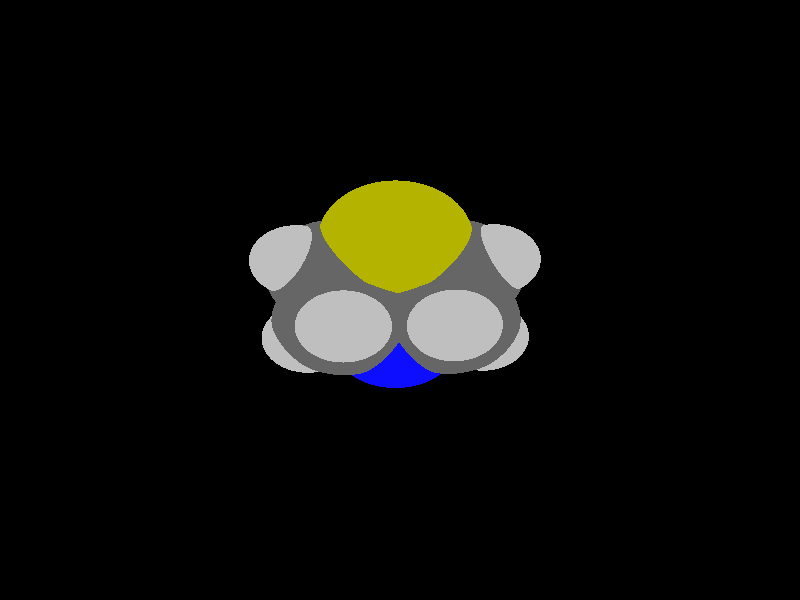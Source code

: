 global_settings {
	ambient_light rgb <0.200000002980232, 0.200000002980232, 0.200000002980232>
	max_trace_level 15
}

background { color rgb <0,0,0> }

camera {
	perspective
	location <1.32860374824138, 2.0169222445412, -25.8444305359766>
	angle 40
	up <-0.0104238887943979, 0.99656294638547, 0.0821805112779984>
	right <-0.998439807966896, -0.00586431338497381, -0.0555298090717946> * 1
	direction <-0.0548570178685386, -0.0826311304535646, 0.995069245766613> }

light_source {
	<-19.3770269705111, 20.0049345057899, -25.3298850705609>
	color rgb <1, 1, 1>
	fade_distance 51.5901081412398
	fade_power 0
	spotlight
	area_light <20, 0, 0>, <0, 0, 20>, 20, 20
	circular
	orient
	point_at <19.3770269705111, -20.0049345057899, 25.3298850705609>
}

light_source {
	<19.7081081628491, 17.0497552418111, 15.4637435454931>
	color rgb <0.300000011920929, 0.300000011920929, 0.300000011920929> shadowless
	fade_distance 51.5901081412398
	fade_power 0
	parallel
	point_at <-19.7081081628491, -17.0497552418111, -15.4637435454931>
}

#default {
	finish {ambient 0.5 diffuse 1 specular 0.2 roughness .01 metallic 1}
}

union {
cylinder {
	<0.00494632286789904, -1.40341656864659, 0.23805068281954>, 	<-0.588660568364544, -1.07281644664117, -0.00490143986792946>, 0.075
	pigment { rgbt <0.0500000007450581, 0.0500000007450581, 1, 0> }
}
cylinder {
	<-0.588660568364544, -1.07281644664117, -0.00490143986792946>, 	<-1.20447868558864, -0.729846127909291, -0.256944199106062>, 0.075
	pigment { rgbt <0.400000005960464, 0.400000005960464, 0.400000005960464, 0> }
}
cylinder {
	<0.00494632286789904, -1.40341656864659, 0.23805068281954>, 	<0.599878915985315, -1.07365964900859, -0.00279553178365549>, 0.075
	pigment { rgbt <0.0500000007450581, 0.0500000007450581, 1, 0> }
}
cylinder {
	<0.599878915985315, -1.07365964900859, -0.00279553178365549>, 	<1.21707233941986, -0.73156408307876, -0.252653585337734>, 0.075
	pigment { rgbt <0.400000005960464, 0.400000005960464, 0.400000005960464, 0> }
}
cylinder {
	<0.00494632286789904, -1.40341656864659, 0.23805068281954>, 	<0.00386032427730096, -1.39078163632815, 0.85602437092108>, 0.075
	pigment { rgbt <0.0500000007450581, 0.0500000007450581, 1, 0> }
}
cylinder {
	<0.00386032427730096, -1.39078163632815, 0.85602437092108>, 	<0.00315383427064267, -1.38256205529456, 1.25804352527474>, 0.075
	pigment { rgbt <0.75, 0.75, 0.75, 0> }
}
cylinder {
	<-1.20447868558864, -0.729846127909291, -0.256944199106062>, 	<-1.28676303998248, -0.00860366936397866, -0.0109400742274916>, 0.075
	pigment { rgbt <0.400000005960464, 0.400000005960464, 0.400000005960464, 0> }
}
cylinder {
	<-1.28676303998248, -0.00860366936397866, -0.0109400742274916>, 	<-1.36904739437632, 0.712638789181334, 0.235064050651079>, 0.075
	pigment { rgbt <0.400000005960464, 0.400000005960464, 0.400000005960464, 0> }
}
cylinder {
	<-1.36904739437632, 0.712638789181334, 0.235064050651079>, 	<-0.739654380001791, 1.20256218752524, -0.00334800718966764>, 0.075
	pigment { rgbt <0.400000005960464, 0.400000005960464, 0.400000005960464, 0> }
}
cylinder {
	<-0.739654380001791, 1.20256218752524, -0.00334800718966764>, 	<0.00813729903968411, 1.78464783557357, -0.286609099964324>, 0.075
	pigment { rgbt <0.699999988079071, 0.699999988079071, 0, 0> }
}
cylinder {
	<-1.36904739437632, 0.712638789181334, 0.235064050651079>, 	<-1.93685711947885, 0.970297500933705, -0.00689906256250047>, 0.075
	pigment { rgbt <0.400000005960464, 0.400000005960464, 0.400000005960464, 0> }
}
cylinder {
	<-1.93685711947885, 0.970297500933705, -0.00689906256250047>, 	<-2.29837158839419, 1.13434427262954, -0.160952722623913>, 0.075
	pigment { rgbt <0.75, 0.75, 0.75, 0> }
}
cylinder {
	<-1.36904739437632, 0.712638789181334, 0.235064050651079>, 	<-1.4101398369008, 0.729648466048428, 0.902825122165966>, 0.075
	pigment { rgbt <0.400000005960464, 0.400000005960464, 0.400000005960464, 0> }
}
cylinder {
	<-1.4101398369008, 0.729648466048428, 0.902825122165966>, 	<-1.43631168745834, 0.740481959840687, 1.32812334972743>, 0.075
	pigment { rgbt <0.75, 0.75, 0.75, 0> }
}
cylinder {
	<0.00813729903968411, 1.78464783557357, -0.286609099964324>, 	<0.754094212735017, 1.20150266441239, -0.000701851371527454>, 0.075
	pigment { rgbt <0.699999988079071, 0.699999988079071, 0, 0> }
}
cylinder {
	<0.754094212735017, 1.20150266441239, -0.000701851371527454>, 	<1.38194296328735, 0.71068749750089, 0.239937394015447>, 0.075
	pigment { rgbt <0.400000005960464, 0.400000005960464, 0.400000005960464, 0> }
}
cylinder {
	<1.38194296328735, 0.71068749750089, 0.239937394015447>, 	<1.29950765135361, -0.0104382927889349, -0.00635809566114336>, 0.075
	pigment { rgbt <0.400000005960464, 0.400000005960464, 0.400000005960464, 0> }
}
cylinder {
	<1.29950765135361, -0.0104382927889349, -0.00635809566114336>, 	<1.21707233941986, -0.73156408307876, -0.252653585337734>, 0.075
	pigment { rgbt <0.400000005960464, 0.400000005960464, 0.400000005960464, 0> }
}
cylinder {
	<1.38194296328735, 0.71068749750089, 0.239937394015447>, 	<1.9509712621113, 0.967539712217951, -1.21464262431356e-05>, 0.075
	pigment { rgbt <0.400000005960464, 0.400000005960464, 0.400000005960464, 0> }
}
cylinder {
	<1.9509712621113, 0.967539712217951, -1.21464262431356e-05>, 	<2.3132615762315, 1.13107300176547, -0.152783800418289>, 0.075
	pigment { rgbt <0.75, 0.75, 0.75, 0> }
}
cylinder {
	<1.38194296328735, 0.71068749750089, 0.239937394015447>, 	<1.42069360109333, 0.727640902359259, 0.907839880631847>, 0.075
	pigment { rgbt <0.400000005960464, 0.400000005960464, 0.400000005960464, 0> }
}
cylinder {
	<1.42069360109333, 0.727640902359259, 0.907839880631847>, 	<1.44537395193369, 0.738438556373064, 1.33322817435174>, 0.075
	pigment { rgbt <0.75, 0.75, 0.75, 0> }
}
cylinder {
	<1.21707233941986, -0.73156408307876, -0.252653585337734>, 	<1.74438965828003, -1.08681665884882, -0.0425009981754724>, 0.075
	pigment { rgbt <0.400000005960464, 0.400000005960464, 0.400000005960464, 0> }
}
cylinder {
	<1.74438965828003, -1.08681665884882, -0.0425009981754724>, 	<2.08035630898272, -1.31315668935068, 0.0913923110714672>, 0.075
	pigment { rgbt <0.75, 0.75, 0.75, 0> }
}
cylinder {
	<1.21707233941986, -0.73156408307876, -0.252653585337734>, 	<1.23523861876474, -0.754778509138452, -0.922211149639509>, 0.075
	pigment { rgbt <0.400000005960464, 0.400000005960464, 0.400000005960464, 0> }
}
cylinder {
	<1.23523861876474, -0.754778509138452, -0.922211149639509>, 	<1.24681825902868, -0.769575964225524, -1.34900386725778>, 0.075
	pigment { rgbt <0.75, 0.75, 0.75, 0> }
}
cylinder {
	<-1.20447868558864, -0.729846127909291, -0.256944199106062>, 	<-1.7330409389273, -1.08434981335948, -0.048662815503516>, 0.075
	pigment { rgbt <0.400000005960464, 0.400000005960464, 0.400000005960464, 0> }
}
cylinder {
	<-1.7330409389273, -1.08434981335948, -0.048662815503516>, 	<-2.06980076675233, -1.31021270712736, 0.0840383042569448>, 0.075
	pigment { rgbt <0.75, 0.75, 0.75, 0> }
}
cylinder {
	<-1.20447868558864, -0.729846127909291, -0.256944199106062>, 	<-1.2203049047042, -0.753036008856922, -0.926562015626851>, 0.075
	pigment { rgbt <0.400000005960464, 0.400000005960464, 0.400000005960464, 0> }
}
cylinder {
	<-1.2203049047042, -0.753036008856922, -0.926562015626851>, 	<-1.23039293215185, -0.767817818321293, -1.35339314081075>, 0.075
	pigment { rgbt <0.75, 0.75, 0.75, 0> }
}
sphere {
	<0.00494632286789904, -1.40341656864659, 0.23805068281954>, 0.3834
	pigment { rgbt <0.0500000007450581, 0.0500000007450581, 1,0> }
}
sphere {
	<-1.20447868558864, -0.729846127909291, -0.256944199106062>, 0.4104
	pigment { rgbt <0.400000005960464, 0.400000005960464, 0.400000005960464,0> }
}
sphere {
	<-1.36904739437632, 0.712638789181334, 0.235064050651079>, 0.4104
	pigment { rgbt <0.400000005960464, 0.400000005960464, 0.400000005960464,0> }
}
sphere {
	<0.00813729903968411, 1.78464783557357, -0.286609099964324>, 0.567
	pigment { rgbt <0.699999988079071, 0.699999988079071, 0,0> }
}
sphere {
	<1.38194296328735, 0.71068749750089, 0.239937394015447>, 0.4104
	pigment { rgbt <0.400000005960464, 0.400000005960464, 0.400000005960464,0> }
}
sphere {
	<1.21707233941986, -0.73156408307876, -0.252653585337734>, 0.4104
	pigment { rgbt <0.400000005960464, 0.400000005960464, 0.400000005960464,0> }
}
sphere {
	<0.00315383427064267, -1.38256205529456, 1.25804352527474>, 0.1674
	pigment { rgbt <0.75, 0.75, 0.75,0> }
}
sphere {
	<-2.29837158839419, 1.13434427262954, -0.160952722623913>, 0.1674
	pigment { rgbt <0.75, 0.75, 0.75,0> }
}
sphere {
	<-1.43631168745834, 0.740481959840687, 1.32812334972743>, 0.1674
	pigment { rgbt <0.75, 0.75, 0.75,0> }
}
sphere {
	<2.3132615762315, 1.13107300176547, -0.152783800418289>, 0.1674
	pigment { rgbt <0.75, 0.75, 0.75,0> }
}
sphere {
	<1.44537395193369, 0.738438556373064, 1.33322817435174>, 0.1674
	pigment { rgbt <0.75, 0.75, 0.75,0> }
}
sphere {
	<2.08035630898272, -1.31315668935068, 0.0913923110714672>, 0.1674
	pigment { rgbt <0.75, 0.75, 0.75,0> }
}
sphere {
	<1.24681825902868, -0.769575964225524, -1.34900386725778>, 0.1674
	pigment { rgbt <0.75, 0.75, 0.75,0> }
}
sphere {
	<-2.06980076675233, -1.31021270712736, 0.0840383042569448>, 0.1674
	pigment { rgbt <0.75, 0.75, 0.75,0> }
}
sphere {
	<-1.23039293215185, -0.767817818321293, -1.35339314081075>, 0.1674
	pigment { rgbt <0.75, 0.75, 0.75,0> }
}
}
merge {
}
union {
}
merge {
sphere {
	<0.00494632286789904, -1.40341656864659, 0.23805068281954>, 1.549845
	pigment { rgbt <0, 0, 0,0> }
}
sphere {
	<-1.20447868558864, -0.729846127909291, -0.256944199106062>, 1.69983
	pigment { rgbt <0, 0, 0,0> }
}
sphere {
	<-1.36904739437632, 0.712638789181334, 0.235064050651079>, 1.69983
	pigment { rgbt <0, 0, 0,0> }
}
sphere {
	<0.00813729903968411, 1.78464783557357, -0.286609099964324>, 1.79982
	pigment { rgbt <0, 0, 0,0> }
}
sphere {
	<1.38194296328735, 0.71068749750089, 0.239937394015447>, 1.69983
	pigment { rgbt <0, 0, 0,0> }
}
sphere {
	<1.21707233941986, -0.73156408307876, -0.252653585337734>, 1.69983
	pigment { rgbt <0, 0, 0,0> }
}
sphere {
	<0.00315383427064267, -1.38256205529456, 1.25804352527474>, 1.09989
	pigment { rgbt <0, 0, 0,0> }
}
sphere {
	<-2.29837158839419, 1.13434427262954, -0.160952722623913>, 1.09989
	pigment { rgbt <0, 0, 0,0> }
}
sphere {
	<-1.43631168745834, 0.740481959840687, 1.32812334972743>, 1.09989
	pigment { rgbt <0, 0, 0,0> }
}
sphere {
	<2.3132615762315, 1.13107300176547, -0.152783800418289>, 1.09989
	pigment { rgbt <0, 0, 0,0> }
}
sphere {
	<1.44537395193369, 0.738438556373064, 1.33322817435174>, 1.09989
	pigment { rgbt <0, 0, 0,0> }
}
sphere {
	<2.08035630898272, -1.31315668935068, 0.0913923110714672>, 1.09989
	pigment { rgbt <0, 0, 0,0> }
}
sphere {
	<1.24681825902868, -0.769575964225524, -1.34900386725778>, 1.09989
	pigment { rgbt <0, 0, 0,0> }
}
sphere {
	<-2.06980076675233, -1.31021270712736, 0.0840383042569448>, 1.09989
	pigment { rgbt <0, 0, 0,0> }
}
sphere {
	<-1.23039293215185, -0.767817818321293, -1.35339314081075>, 1.09989
	pigment { rgbt <0, 0, 0,0> }
}
sphere {
	<0.00494632286789904, -1.40341656864659, 0.23805068281954>, 1.55
	pigment { rgbt <0.0500000007450581, 0.0500000007450581, 1,0.350000023841858> }
}
sphere {
	<-1.20447868558864, -0.729846127909291, -0.256944199106062>, 1.7
	pigment { rgbt <0.400000005960464, 0.400000005960464, 0.400000005960464,0.350000023841858> }
}
sphere {
	<-1.36904739437632, 0.712638789181334, 0.235064050651079>, 1.7
	pigment { rgbt <0.400000005960464, 0.400000005960464, 0.400000005960464,0.350000023841858> }
}
sphere {
	<0.00813729903968411, 1.78464783557357, -0.286609099964324>, 1.8
	pigment { rgbt <0.699999988079071, 0.699999988079071, 0,0.350000023841858> }
}
sphere {
	<1.38194296328735, 0.71068749750089, 0.239937394015447>, 1.7
	pigment { rgbt <0.400000005960464, 0.400000005960464, 0.400000005960464,0.350000023841858> }
}
sphere {
	<1.21707233941986, -0.73156408307876, -0.252653585337734>, 1.7
	pigment { rgbt <0.400000005960464, 0.400000005960464, 0.400000005960464,0.350000023841858> }
}
sphere {
	<0.00315383427064267, -1.38256205529456, 1.25804352527474>, 1.1
	pigment { rgbt <0.75, 0.75, 0.75,0.350000023841858> }
}
sphere {
	<-2.29837158839419, 1.13434427262954, -0.160952722623913>, 1.1
	pigment { rgbt <0.75, 0.75, 0.75,0.350000023841858> }
}
sphere {
	<-1.43631168745834, 0.740481959840687, 1.32812334972743>, 1.1
	pigment { rgbt <0.75, 0.75, 0.75,0.350000023841858> }
}
sphere {
	<2.3132615762315, 1.13107300176547, -0.152783800418289>, 1.1
	pigment { rgbt <0.75, 0.75, 0.75,0.350000023841858> }
}
sphere {
	<1.44537395193369, 0.738438556373064, 1.33322817435174>, 1.1
	pigment { rgbt <0.75, 0.75, 0.75,0.350000023841858> }
}
sphere {
	<2.08035630898272, -1.31315668935068, 0.0913923110714672>, 1.1
	pigment { rgbt <0.75, 0.75, 0.75,0.350000023841858> }
}
sphere {
	<1.24681825902868, -0.769575964225524, -1.34900386725778>, 1.1
	pigment { rgbt <0.75, 0.75, 0.75,0.350000023841858> }
}
sphere {
	<-2.06980076675233, -1.31021270712736, 0.0840383042569448>, 1.1
	pigment { rgbt <0.75, 0.75, 0.75,0.350000023841858> }
}
sphere {
	<-1.23039293215185, -0.767817818321293, -1.35339314081075>, 1.1
	pigment { rgbt <0.75, 0.75, 0.75,0.350000023841858> }
}
}
